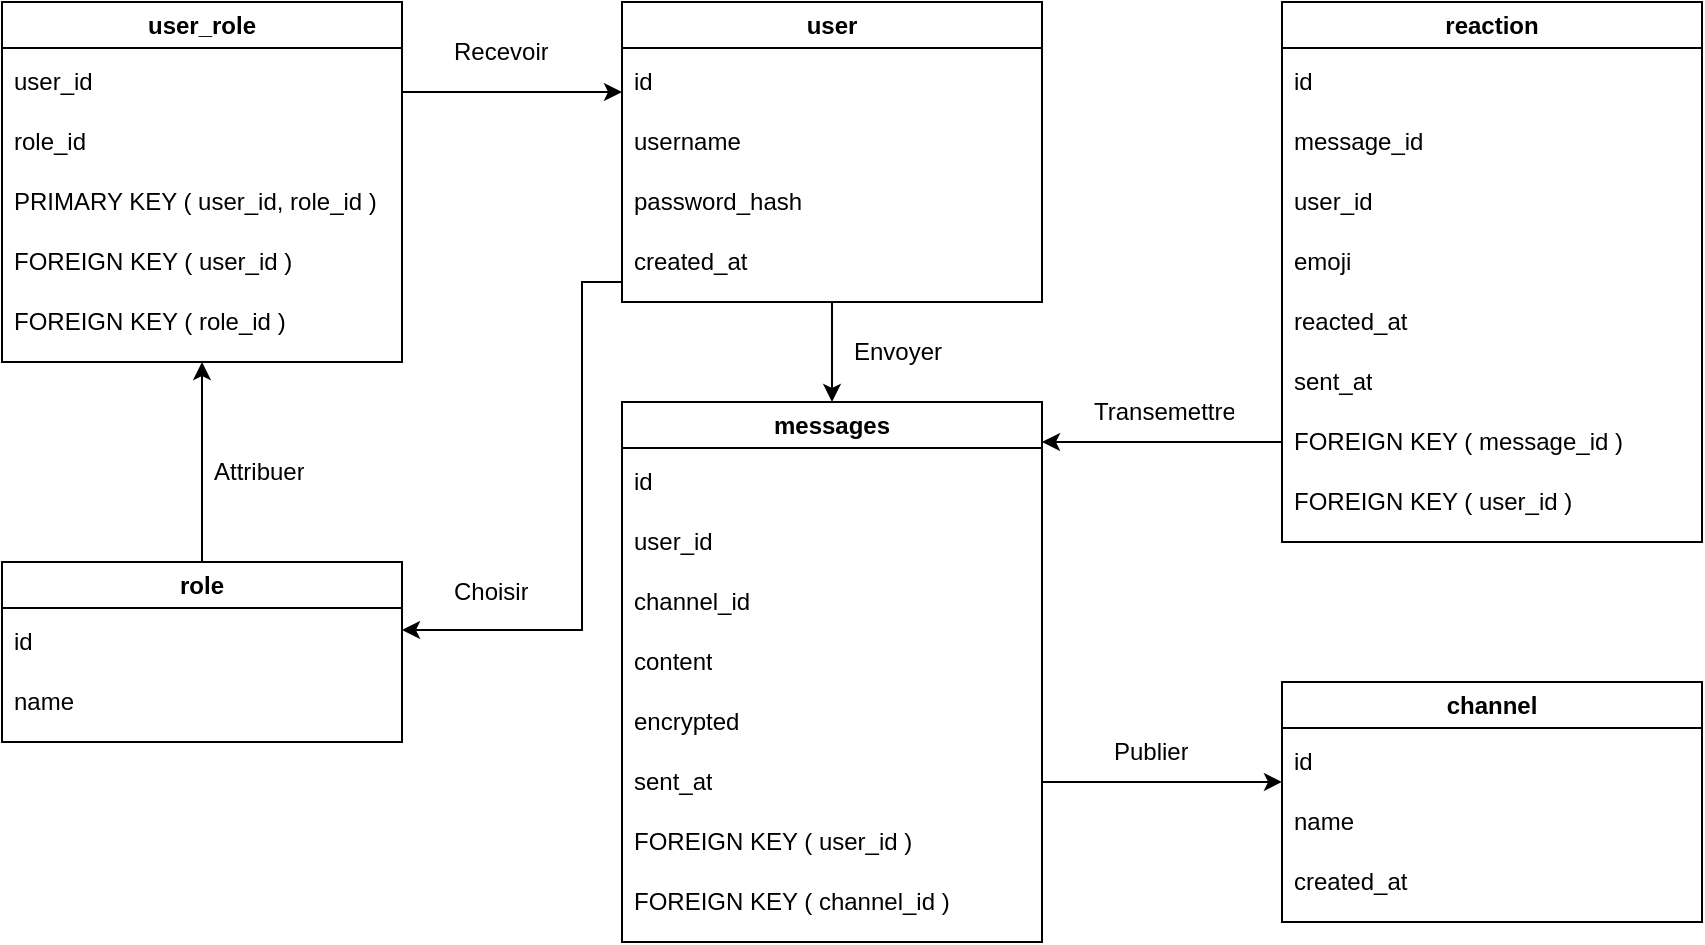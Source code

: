 <mxfile version="26.2.2">
  <diagram name="Page-1" id="gchg5Pf6iXor2zv4oLiL">
    <mxGraphModel dx="1107" dy="595" grid="1" gridSize="10" guides="1" tooltips="1" connect="1" arrows="1" fold="1" page="1" pageScale="1" pageWidth="980" pageHeight="1390" math="0" shadow="0">
      <root>
        <mxCell id="0" />
        <mxCell id="1" parent="0" />
        <mxCell id="mm4IVuhaUyRYOIZ0ZXhv-9" value="channel" style="swimlane;whiteSpace=wrap;html=1;" vertex="1" parent="1">
          <mxGeometry x="700" y="380" width="210" height="120" as="geometry" />
        </mxCell>
        <mxCell id="mm4IVuhaUyRYOIZ0ZXhv-7" value="id" style="text;strokeColor=none;fillColor=none;align=left;verticalAlign=middle;spacingLeft=4;spacingRight=4;overflow=hidden;points=[[0,0.5],[1,0.5]];portConstraint=eastwest;rotatable=0;whiteSpace=wrap;html=1;" vertex="1" parent="mm4IVuhaUyRYOIZ0ZXhv-9">
          <mxGeometry y="25" width="140" height="30" as="geometry" />
        </mxCell>
        <mxCell id="mm4IVuhaUyRYOIZ0ZXhv-10" value="name" style="text;strokeColor=none;fillColor=none;align=left;verticalAlign=middle;spacingLeft=4;spacingRight=4;overflow=hidden;points=[[0,0.5],[1,0.5]];portConstraint=eastwest;rotatable=0;whiteSpace=wrap;html=1;" vertex="1" parent="mm4IVuhaUyRYOIZ0ZXhv-9">
          <mxGeometry y="55" width="140" height="30" as="geometry" />
        </mxCell>
        <mxCell id="mm4IVuhaUyRYOIZ0ZXhv-12" value="created_at" style="text;strokeColor=none;fillColor=none;align=left;verticalAlign=middle;spacingLeft=4;spacingRight=4;overflow=hidden;points=[[0,0.5],[1,0.5]];portConstraint=eastwest;rotatable=0;whiteSpace=wrap;html=1;" vertex="1" parent="mm4IVuhaUyRYOIZ0ZXhv-9">
          <mxGeometry y="85" width="140" height="30" as="geometry" />
        </mxCell>
        <mxCell id="mm4IVuhaUyRYOIZ0ZXhv-91" style="edgeStyle=orthogonalEdgeStyle;rounded=0;orthogonalLoop=1;jettySize=auto;html=1;exitX=1;exitY=0.25;exitDx=0;exitDy=0;" edge="1" parent="1" source="mm4IVuhaUyRYOIZ0ZXhv-23">
          <mxGeometry relative="1" as="geometry">
            <mxPoint x="370" y="85" as="targetPoint" />
          </mxGeometry>
        </mxCell>
        <mxCell id="mm4IVuhaUyRYOIZ0ZXhv-23" value="user_role" style="swimlane;whiteSpace=wrap;html=1;" vertex="1" parent="1">
          <mxGeometry x="60" y="40" width="200" height="180" as="geometry" />
        </mxCell>
        <mxCell id="mm4IVuhaUyRYOIZ0ZXhv-24" value="user_id" style="text;strokeColor=none;fillColor=none;align=left;verticalAlign=middle;spacingLeft=4;spacingRight=4;overflow=hidden;points=[[0,0.5],[1,0.5]];portConstraint=eastwest;rotatable=0;whiteSpace=wrap;html=1;" vertex="1" parent="mm4IVuhaUyRYOIZ0ZXhv-23">
          <mxGeometry y="25" width="140" height="30" as="geometry" />
        </mxCell>
        <mxCell id="mm4IVuhaUyRYOIZ0ZXhv-25" value="role_id" style="text;strokeColor=none;fillColor=none;align=left;verticalAlign=middle;spacingLeft=4;spacingRight=4;overflow=hidden;points=[[0,0.5],[1,0.5]];portConstraint=eastwest;rotatable=0;whiteSpace=wrap;html=1;" vertex="1" parent="mm4IVuhaUyRYOIZ0ZXhv-23">
          <mxGeometry y="55" width="140" height="30" as="geometry" />
        </mxCell>
        <mxCell id="mm4IVuhaUyRYOIZ0ZXhv-26" value="PRIMARY KEY ( user_id, role_id )" style="text;strokeColor=none;fillColor=none;align=left;verticalAlign=middle;spacingLeft=4;spacingRight=4;overflow=hidden;points=[[0,0.5],[1,0.5]];portConstraint=eastwest;rotatable=0;whiteSpace=wrap;html=1;" vertex="1" parent="mm4IVuhaUyRYOIZ0ZXhv-23">
          <mxGeometry y="85" width="200" height="30" as="geometry" />
        </mxCell>
        <mxCell id="mm4IVuhaUyRYOIZ0ZXhv-29" value="FOREIGN KEY ( user_id )" style="text;strokeColor=none;fillColor=none;align=left;verticalAlign=middle;spacingLeft=4;spacingRight=4;overflow=hidden;points=[[0,0.5],[1,0.5]];portConstraint=eastwest;rotatable=0;whiteSpace=wrap;html=1;" vertex="1" parent="mm4IVuhaUyRYOIZ0ZXhv-23">
          <mxGeometry y="115" width="210" height="30" as="geometry" />
        </mxCell>
        <mxCell id="mm4IVuhaUyRYOIZ0ZXhv-31" value="FOREIGN KEY ( role_id )" style="text;strokeColor=none;fillColor=none;align=left;verticalAlign=middle;spacingLeft=4;spacingRight=4;overflow=hidden;points=[[0,0.5],[1,0.5]];portConstraint=eastwest;rotatable=0;whiteSpace=wrap;html=1;" vertex="1" parent="mm4IVuhaUyRYOIZ0ZXhv-23">
          <mxGeometry y="145" width="210" height="30" as="geometry" />
        </mxCell>
        <mxCell id="mm4IVuhaUyRYOIZ0ZXhv-92" style="edgeStyle=orthogonalEdgeStyle;rounded=0;orthogonalLoop=1;jettySize=auto;html=1;exitX=0.5;exitY=1;exitDx=0;exitDy=0;" edge="1" parent="1" source="mm4IVuhaUyRYOIZ0ZXhv-39" target="mm4IVuhaUyRYOIZ0ZXhv-44">
          <mxGeometry relative="1" as="geometry" />
        </mxCell>
        <mxCell id="mm4IVuhaUyRYOIZ0ZXhv-39" value="user" style="swimlane;whiteSpace=wrap;html=1;" vertex="1" parent="1">
          <mxGeometry x="370" y="40" width="210" height="150" as="geometry" />
        </mxCell>
        <mxCell id="mm4IVuhaUyRYOIZ0ZXhv-40" value="id" style="text;strokeColor=none;fillColor=none;align=left;verticalAlign=middle;spacingLeft=4;spacingRight=4;overflow=hidden;points=[[0,0.5],[1,0.5]];portConstraint=eastwest;rotatable=0;whiteSpace=wrap;html=1;" vertex="1" parent="mm4IVuhaUyRYOIZ0ZXhv-39">
          <mxGeometry y="25" width="140" height="30" as="geometry" />
        </mxCell>
        <mxCell id="mm4IVuhaUyRYOIZ0ZXhv-41" value="username" style="text;strokeColor=none;fillColor=none;align=left;verticalAlign=middle;spacingLeft=4;spacingRight=4;overflow=hidden;points=[[0,0.5],[1,0.5]];portConstraint=eastwest;rotatable=0;whiteSpace=wrap;html=1;" vertex="1" parent="mm4IVuhaUyRYOIZ0ZXhv-39">
          <mxGeometry y="55" width="140" height="30" as="geometry" />
        </mxCell>
        <mxCell id="mm4IVuhaUyRYOIZ0ZXhv-42" value="password_hash" style="text;strokeColor=none;fillColor=none;align=left;verticalAlign=middle;spacingLeft=4;spacingRight=4;overflow=hidden;points=[[0,0.5],[1,0.5]];portConstraint=eastwest;rotatable=0;whiteSpace=wrap;html=1;" vertex="1" parent="mm4IVuhaUyRYOIZ0ZXhv-39">
          <mxGeometry y="85" width="140" height="30" as="geometry" />
        </mxCell>
        <mxCell id="mm4IVuhaUyRYOIZ0ZXhv-43" value="created_at" style="text;strokeColor=none;fillColor=none;align=left;verticalAlign=middle;spacingLeft=4;spacingRight=4;overflow=hidden;points=[[0,0.5],[1,0.5]];portConstraint=eastwest;rotatable=0;whiteSpace=wrap;html=1;" vertex="1" parent="mm4IVuhaUyRYOIZ0ZXhv-39">
          <mxGeometry y="115" width="140" height="30" as="geometry" />
        </mxCell>
        <mxCell id="mm4IVuhaUyRYOIZ0ZXhv-44" value="messages" style="swimlane;whiteSpace=wrap;html=1;startSize=23;" vertex="1" parent="1">
          <mxGeometry x="370" y="240" width="210" height="270" as="geometry" />
        </mxCell>
        <mxCell id="mm4IVuhaUyRYOIZ0ZXhv-45" value="id" style="text;strokeColor=none;fillColor=none;align=left;verticalAlign=middle;spacingLeft=4;spacingRight=4;overflow=hidden;points=[[0,0.5],[1,0.5]];portConstraint=eastwest;rotatable=0;whiteSpace=wrap;html=1;" vertex="1" parent="mm4IVuhaUyRYOIZ0ZXhv-44">
          <mxGeometry y="25" width="140" height="30" as="geometry" />
        </mxCell>
        <mxCell id="mm4IVuhaUyRYOIZ0ZXhv-46" value="user_id" style="text;strokeColor=none;fillColor=none;align=left;verticalAlign=middle;spacingLeft=4;spacingRight=4;overflow=hidden;points=[[0,0.5],[1,0.5]];portConstraint=eastwest;rotatable=0;whiteSpace=wrap;html=1;" vertex="1" parent="mm4IVuhaUyRYOIZ0ZXhv-44">
          <mxGeometry y="55" width="140" height="30" as="geometry" />
        </mxCell>
        <mxCell id="mm4IVuhaUyRYOIZ0ZXhv-47" value="channel_id" style="text;strokeColor=none;fillColor=none;align=left;verticalAlign=middle;spacingLeft=4;spacingRight=4;overflow=hidden;points=[[0,0.5],[1,0.5]];portConstraint=eastwest;rotatable=0;whiteSpace=wrap;html=1;" vertex="1" parent="mm4IVuhaUyRYOIZ0ZXhv-44">
          <mxGeometry y="85" width="200" height="30" as="geometry" />
        </mxCell>
        <mxCell id="mm4IVuhaUyRYOIZ0ZXhv-48" value="content" style="text;strokeColor=none;fillColor=none;align=left;verticalAlign=middle;spacingLeft=4;spacingRight=4;overflow=hidden;points=[[0,0.5],[1,0.5]];portConstraint=eastwest;rotatable=0;whiteSpace=wrap;html=1;" vertex="1" parent="mm4IVuhaUyRYOIZ0ZXhv-44">
          <mxGeometry y="115" width="210" height="30" as="geometry" />
        </mxCell>
        <mxCell id="mm4IVuhaUyRYOIZ0ZXhv-49" value="encrypted" style="text;strokeColor=none;fillColor=none;align=left;verticalAlign=middle;spacingLeft=4;spacingRight=4;overflow=hidden;points=[[0,0.5],[1,0.5]];portConstraint=eastwest;rotatable=0;whiteSpace=wrap;html=1;" vertex="1" parent="mm4IVuhaUyRYOIZ0ZXhv-44">
          <mxGeometry y="145" width="210" height="30" as="geometry" />
        </mxCell>
        <mxCell id="mm4IVuhaUyRYOIZ0ZXhv-50" value="sent_at" style="text;strokeColor=none;fillColor=none;align=left;verticalAlign=middle;spacingLeft=4;spacingRight=4;overflow=hidden;points=[[0,0.5],[1,0.5]];portConstraint=eastwest;rotatable=0;whiteSpace=wrap;html=1;" vertex="1" parent="mm4IVuhaUyRYOIZ0ZXhv-44">
          <mxGeometry y="175" width="210" height="30" as="geometry" />
        </mxCell>
        <mxCell id="mm4IVuhaUyRYOIZ0ZXhv-51" value="FOREIGN KEY ( user_id )" style="text;strokeColor=none;fillColor=none;align=left;verticalAlign=middle;spacingLeft=4;spacingRight=4;overflow=hidden;points=[[0,0.5],[1,0.5]];portConstraint=eastwest;rotatable=0;whiteSpace=wrap;html=1;" vertex="1" parent="mm4IVuhaUyRYOIZ0ZXhv-44">
          <mxGeometry y="205" width="210" height="30" as="geometry" />
        </mxCell>
        <mxCell id="mm4IVuhaUyRYOIZ0ZXhv-52" value="FOREIGN KEY ( channel_id )" style="text;strokeColor=none;fillColor=none;align=left;verticalAlign=middle;spacingLeft=4;spacingRight=4;overflow=hidden;points=[[0,0.5],[1,0.5]];portConstraint=eastwest;rotatable=0;whiteSpace=wrap;html=1;" vertex="1" parent="mm4IVuhaUyRYOIZ0ZXhv-44">
          <mxGeometry y="235" width="210" height="30" as="geometry" />
        </mxCell>
        <mxCell id="mm4IVuhaUyRYOIZ0ZXhv-53" value="reaction" style="swimlane;whiteSpace=wrap;html=1;" vertex="1" parent="1">
          <mxGeometry x="700" y="40" width="210" height="270" as="geometry" />
        </mxCell>
        <mxCell id="mm4IVuhaUyRYOIZ0ZXhv-54" value="id" style="text;strokeColor=none;fillColor=none;align=left;verticalAlign=middle;spacingLeft=4;spacingRight=4;overflow=hidden;points=[[0,0.5],[1,0.5]];portConstraint=eastwest;rotatable=0;whiteSpace=wrap;html=1;" vertex="1" parent="mm4IVuhaUyRYOIZ0ZXhv-53">
          <mxGeometry y="25" width="140" height="30" as="geometry" />
        </mxCell>
        <mxCell id="mm4IVuhaUyRYOIZ0ZXhv-55" value="message_id" style="text;strokeColor=none;fillColor=none;align=left;verticalAlign=middle;spacingLeft=4;spacingRight=4;overflow=hidden;points=[[0,0.5],[1,0.5]];portConstraint=eastwest;rotatable=0;whiteSpace=wrap;html=1;" vertex="1" parent="mm4IVuhaUyRYOIZ0ZXhv-53">
          <mxGeometry y="55" width="140" height="30" as="geometry" />
        </mxCell>
        <mxCell id="mm4IVuhaUyRYOIZ0ZXhv-56" value="user_id" style="text;strokeColor=none;fillColor=none;align=left;verticalAlign=middle;spacingLeft=4;spacingRight=4;overflow=hidden;points=[[0,0.5],[1,0.5]];portConstraint=eastwest;rotatable=0;whiteSpace=wrap;html=1;" vertex="1" parent="mm4IVuhaUyRYOIZ0ZXhv-53">
          <mxGeometry y="85" width="200" height="30" as="geometry" />
        </mxCell>
        <mxCell id="mm4IVuhaUyRYOIZ0ZXhv-57" value="emoji" style="text;strokeColor=none;fillColor=none;align=left;verticalAlign=middle;spacingLeft=4;spacingRight=4;overflow=hidden;points=[[0,0.5],[1,0.5]];portConstraint=eastwest;rotatable=0;whiteSpace=wrap;html=1;" vertex="1" parent="mm4IVuhaUyRYOIZ0ZXhv-53">
          <mxGeometry y="115" width="210" height="30" as="geometry" />
        </mxCell>
        <mxCell id="mm4IVuhaUyRYOIZ0ZXhv-58" value="reacted_at" style="text;strokeColor=none;fillColor=none;align=left;verticalAlign=middle;spacingLeft=4;spacingRight=4;overflow=hidden;points=[[0,0.5],[1,0.5]];portConstraint=eastwest;rotatable=0;whiteSpace=wrap;html=1;" vertex="1" parent="mm4IVuhaUyRYOIZ0ZXhv-53">
          <mxGeometry y="145" width="210" height="30" as="geometry" />
        </mxCell>
        <mxCell id="mm4IVuhaUyRYOIZ0ZXhv-59" value="sent_at" style="text;strokeColor=none;fillColor=none;align=left;verticalAlign=middle;spacingLeft=4;spacingRight=4;overflow=hidden;points=[[0,0.5],[1,0.5]];portConstraint=eastwest;rotatable=0;whiteSpace=wrap;html=1;" vertex="1" parent="mm4IVuhaUyRYOIZ0ZXhv-53">
          <mxGeometry y="175" width="210" height="30" as="geometry" />
        </mxCell>
        <mxCell id="mm4IVuhaUyRYOIZ0ZXhv-84" style="edgeStyle=orthogonalEdgeStyle;rounded=0;orthogonalLoop=1;jettySize=auto;html=1;" edge="1" parent="mm4IVuhaUyRYOIZ0ZXhv-53" source="mm4IVuhaUyRYOIZ0ZXhv-60">
          <mxGeometry relative="1" as="geometry">
            <mxPoint x="-120" y="220" as="targetPoint" />
          </mxGeometry>
        </mxCell>
        <mxCell id="mm4IVuhaUyRYOIZ0ZXhv-60" value="FOREIGN KEY ( message_id )" style="text;strokeColor=none;fillColor=none;align=left;verticalAlign=middle;spacingLeft=4;spacingRight=4;overflow=hidden;points=[[0,0.5],[1,0.5]];portConstraint=eastwest;rotatable=0;whiteSpace=wrap;html=1;" vertex="1" parent="mm4IVuhaUyRYOIZ0ZXhv-53">
          <mxGeometry y="205" width="210" height="30" as="geometry" />
        </mxCell>
        <mxCell id="mm4IVuhaUyRYOIZ0ZXhv-62" value="FOREIGN KEY ( user_id )" style="text;strokeColor=none;fillColor=none;align=left;verticalAlign=middle;spacingLeft=4;spacingRight=4;overflow=hidden;points=[[0,0.5],[1,0.5]];portConstraint=eastwest;rotatable=0;whiteSpace=wrap;html=1;" vertex="1" parent="mm4IVuhaUyRYOIZ0ZXhv-53">
          <mxGeometry y="235" width="210" height="30" as="geometry" />
        </mxCell>
        <mxCell id="mm4IVuhaUyRYOIZ0ZXhv-80" style="edgeStyle=orthogonalEdgeStyle;rounded=0;orthogonalLoop=1;jettySize=auto;html=1;exitX=0.5;exitY=0;exitDx=0;exitDy=0;entryX=0.5;entryY=1;entryDx=0;entryDy=0;startArrow=none;startFill=0;" edge="1" parent="1" source="mm4IVuhaUyRYOIZ0ZXhv-17" target="mm4IVuhaUyRYOIZ0ZXhv-23">
          <mxGeometry relative="1" as="geometry" />
        </mxCell>
        <mxCell id="mm4IVuhaUyRYOIZ0ZXhv-17" value="role" style="swimlane;whiteSpace=wrap;html=1;" vertex="1" parent="1">
          <mxGeometry x="60" y="320" width="200" height="90" as="geometry" />
        </mxCell>
        <mxCell id="mm4IVuhaUyRYOIZ0ZXhv-18" value="id" style="text;strokeColor=none;fillColor=none;align=left;verticalAlign=middle;spacingLeft=4;spacingRight=4;overflow=hidden;points=[[0,0.5],[1,0.5]];portConstraint=eastwest;rotatable=0;whiteSpace=wrap;html=1;" vertex="1" parent="mm4IVuhaUyRYOIZ0ZXhv-17">
          <mxGeometry y="25" width="140" height="30" as="geometry" />
        </mxCell>
        <mxCell id="mm4IVuhaUyRYOIZ0ZXhv-19" value="name" style="text;strokeColor=none;fillColor=none;align=left;verticalAlign=middle;spacingLeft=4;spacingRight=4;overflow=hidden;points=[[0,0.5],[1,0.5]];portConstraint=eastwest;rotatable=0;whiteSpace=wrap;html=1;" vertex="1" parent="mm4IVuhaUyRYOIZ0ZXhv-17">
          <mxGeometry y="55" width="140" height="30" as="geometry" />
        </mxCell>
        <mxCell id="mm4IVuhaUyRYOIZ0ZXhv-81" style="edgeStyle=orthogonalEdgeStyle;rounded=0;orthogonalLoop=1;jettySize=auto;html=1;" edge="1" parent="1" source="mm4IVuhaUyRYOIZ0ZXhv-43">
          <mxGeometry relative="1" as="geometry">
            <mxPoint x="260" y="354" as="targetPoint" />
            <Array as="points">
              <mxPoint x="350" y="180" />
              <mxPoint x="350" y="354" />
            </Array>
          </mxGeometry>
        </mxCell>
        <mxCell id="mm4IVuhaUyRYOIZ0ZXhv-87" value="Recevoir" style="text;strokeColor=none;fillColor=none;align=left;verticalAlign=middle;spacingLeft=4;spacingRight=4;overflow=hidden;points=[[0,0.5],[1,0.5]];portConstraint=eastwest;rotatable=0;whiteSpace=wrap;html=1;" vertex="1" parent="1">
          <mxGeometry x="280" y="50" width="80" height="30" as="geometry" />
        </mxCell>
        <mxCell id="mm4IVuhaUyRYOIZ0ZXhv-88" value="Choisir" style="text;strokeColor=none;fillColor=none;align=left;verticalAlign=middle;spacingLeft=4;spacingRight=4;overflow=hidden;points=[[0,0.5],[1,0.5]];portConstraint=eastwest;rotatable=0;whiteSpace=wrap;html=1;" vertex="1" parent="1">
          <mxGeometry x="280" y="320" width="80" height="30" as="geometry" />
        </mxCell>
        <mxCell id="mm4IVuhaUyRYOIZ0ZXhv-89" value="Attribuer" style="text;strokeColor=none;fillColor=none;align=left;verticalAlign=middle;spacingLeft=4;spacingRight=4;overflow=hidden;points=[[0,0.5],[1,0.5]];portConstraint=eastwest;rotatable=0;whiteSpace=wrap;html=1;" vertex="1" parent="1">
          <mxGeometry x="160" y="260" width="80" height="30" as="geometry" />
        </mxCell>
        <mxCell id="mm4IVuhaUyRYOIZ0ZXhv-93" value="Envoyer" style="text;strokeColor=none;fillColor=none;align=left;verticalAlign=middle;spacingLeft=4;spacingRight=4;overflow=hidden;points=[[0,0.5],[1,0.5]];portConstraint=eastwest;rotatable=0;whiteSpace=wrap;html=1;" vertex="1" parent="1">
          <mxGeometry x="480" y="200" width="80" height="30" as="geometry" />
        </mxCell>
        <mxCell id="mm4IVuhaUyRYOIZ0ZXhv-94" value="Publier" style="text;strokeColor=none;fillColor=none;align=left;verticalAlign=middle;spacingLeft=4;spacingRight=4;overflow=hidden;points=[[0,0.5],[1,0.5]];portConstraint=eastwest;rotatable=0;whiteSpace=wrap;html=1;" vertex="1" parent="1">
          <mxGeometry x="610" y="400" width="80" height="30" as="geometry" />
        </mxCell>
        <mxCell id="mm4IVuhaUyRYOIZ0ZXhv-95" style="edgeStyle=orthogonalEdgeStyle;rounded=0;orthogonalLoop=1;jettySize=auto;html=1;exitX=1;exitY=0.5;exitDx=0;exitDy=0;entryX=0;entryY=0.833;entryDx=0;entryDy=0;entryPerimeter=0;" edge="1" parent="1" source="mm4IVuhaUyRYOIZ0ZXhv-50" target="mm4IVuhaUyRYOIZ0ZXhv-7">
          <mxGeometry relative="1" as="geometry" />
        </mxCell>
        <mxCell id="mm4IVuhaUyRYOIZ0ZXhv-96" value="Transemettre" style="text;strokeColor=none;fillColor=none;align=left;verticalAlign=middle;spacingLeft=4;spacingRight=4;overflow=hidden;points=[[0,0.5],[1,0.5]];portConstraint=eastwest;rotatable=0;whiteSpace=wrap;html=1;" vertex="1" parent="1">
          <mxGeometry x="600" y="230" width="80" height="30" as="geometry" />
        </mxCell>
      </root>
    </mxGraphModel>
  </diagram>
</mxfile>

